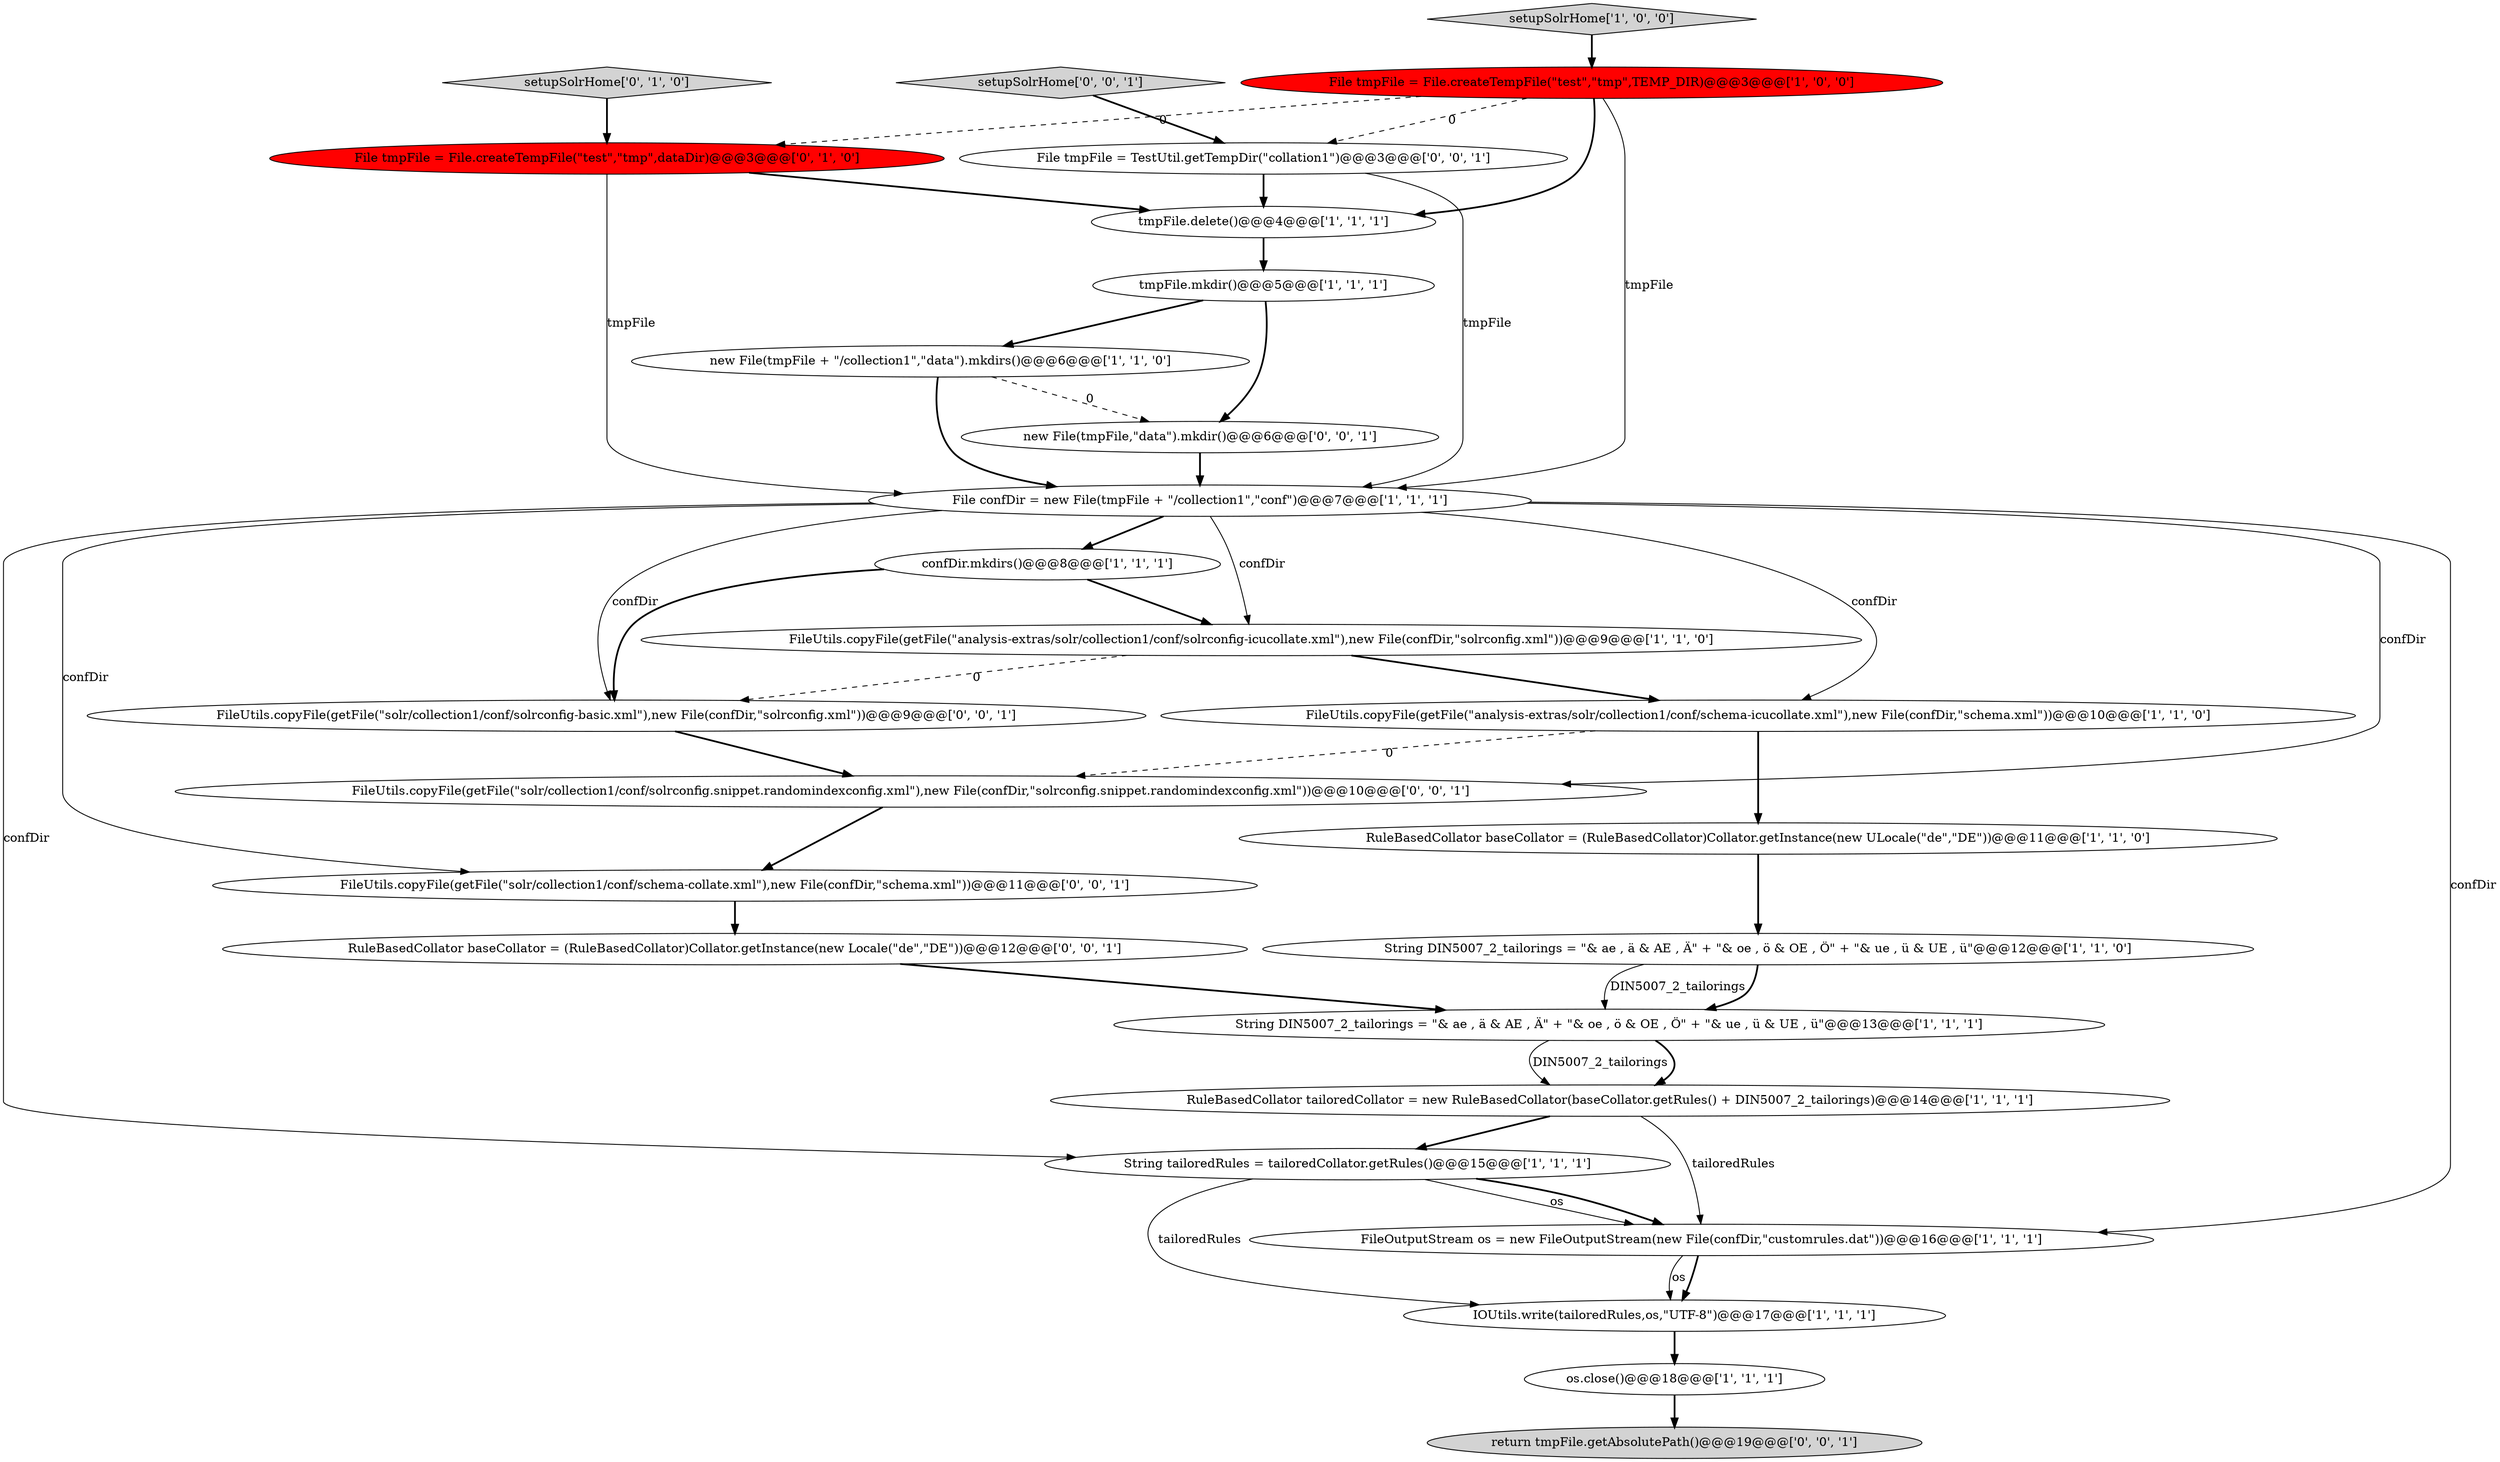 digraph {
23 [style = filled, label = "FileUtils.copyFile(getFile(\"solr/collection1/conf/solrconfig-basic.xml\"),new File(confDir,\"solrconfig.xml\"))@@@9@@@['0', '0', '1']", fillcolor = white, shape = ellipse image = "AAA0AAABBB3BBB"];
22 [style = filled, label = "File tmpFile = TestUtil.getTempDir(\"collation1\")@@@3@@@['0', '0', '1']", fillcolor = white, shape = ellipse image = "AAA0AAABBB3BBB"];
26 [style = filled, label = "new File(tmpFile,\"data\").mkdir()@@@6@@@['0', '0', '1']", fillcolor = white, shape = ellipse image = "AAA0AAABBB3BBB"];
6 [style = filled, label = "FileUtils.copyFile(getFile(\"analysis-extras/solr/collection1/conf/schema-icucollate.xml\"),new File(confDir,\"schema.xml\"))@@@10@@@['1', '1', '0']", fillcolor = white, shape = ellipse image = "AAA0AAABBB1BBB"];
14 [style = filled, label = "RuleBasedCollator baseCollator = (RuleBasedCollator)Collator.getInstance(new ULocale(\"de\",\"DE\"))@@@11@@@['1', '1', '0']", fillcolor = white, shape = ellipse image = "AAA0AAABBB1BBB"];
16 [style = filled, label = "FileUtils.copyFile(getFile(\"analysis-extras/solr/collection1/conf/solrconfig-icucollate.xml\"),new File(confDir,\"solrconfig.xml\"))@@@9@@@['1', '1', '0']", fillcolor = white, shape = ellipse image = "AAA0AAABBB1BBB"];
20 [style = filled, label = "FileUtils.copyFile(getFile(\"solr/collection1/conf/schema-collate.xml\"),new File(confDir,\"schema.xml\"))@@@11@@@['0', '0', '1']", fillcolor = white, shape = ellipse image = "AAA0AAABBB3BBB"];
15 [style = filled, label = "os.close()@@@18@@@['1', '1', '1']", fillcolor = white, shape = ellipse image = "AAA0AAABBB1BBB"];
1 [style = filled, label = "File confDir = new File(tmpFile + \"/collection1\",\"conf\")@@@7@@@['1', '1', '1']", fillcolor = white, shape = ellipse image = "AAA0AAABBB1BBB"];
19 [style = filled, label = "return tmpFile.getAbsolutePath()@@@19@@@['0', '0', '1']", fillcolor = lightgray, shape = ellipse image = "AAA0AAABBB3BBB"];
12 [style = filled, label = "String DIN5007_2_tailorings = \"& ae , ä & AE , Ä\" + \"& oe , ö & OE , Ö\" + \"& ue , ü & UE , ü\"@@@13@@@['1', '1', '1']", fillcolor = white, shape = ellipse image = "AAA0AAABBB1BBB"];
11 [style = filled, label = "confDir.mkdirs()@@@8@@@['1', '1', '1']", fillcolor = white, shape = ellipse image = "AAA0AAABBB1BBB"];
7 [style = filled, label = "FileOutputStream os = new FileOutputStream(new File(confDir,\"customrules.dat\"))@@@16@@@['1', '1', '1']", fillcolor = white, shape = ellipse image = "AAA0AAABBB1BBB"];
2 [style = filled, label = "tmpFile.delete()@@@4@@@['1', '1', '1']", fillcolor = white, shape = ellipse image = "AAA0AAABBB1BBB"];
5 [style = filled, label = "tmpFile.mkdir()@@@5@@@['1', '1', '1']", fillcolor = white, shape = ellipse image = "AAA0AAABBB1BBB"];
9 [style = filled, label = "new File(tmpFile + \"/collection1\",\"data\").mkdirs()@@@6@@@['1', '1', '0']", fillcolor = white, shape = ellipse image = "AAA0AAABBB1BBB"];
21 [style = filled, label = "FileUtils.copyFile(getFile(\"solr/collection1/conf/solrconfig.snippet.randomindexconfig.xml\"),new File(confDir,\"solrconfig.snippet.randomindexconfig.xml\"))@@@10@@@['0', '0', '1']", fillcolor = white, shape = ellipse image = "AAA0AAABBB3BBB"];
25 [style = filled, label = "setupSolrHome['0', '0', '1']", fillcolor = lightgray, shape = diamond image = "AAA0AAABBB3BBB"];
0 [style = filled, label = "setupSolrHome['1', '0', '0']", fillcolor = lightgray, shape = diamond image = "AAA0AAABBB1BBB"];
4 [style = filled, label = "String DIN5007_2_tailorings = \"& ae , ä & AE , Ä\" + \"& oe , ö & OE , Ö\" + \"& ue , ü & UE , ü\"@@@12@@@['1', '1', '0']", fillcolor = white, shape = ellipse image = "AAA0AAABBB1BBB"];
8 [style = filled, label = "IOUtils.write(tailoredRules,os,\"UTF-8\")@@@17@@@['1', '1', '1']", fillcolor = white, shape = ellipse image = "AAA0AAABBB1BBB"];
3 [style = filled, label = "File tmpFile = File.createTempFile(\"test\",\"tmp\",TEMP_DIR)@@@3@@@['1', '0', '0']", fillcolor = red, shape = ellipse image = "AAA1AAABBB1BBB"];
17 [style = filled, label = "setupSolrHome['0', '1', '0']", fillcolor = lightgray, shape = diamond image = "AAA0AAABBB2BBB"];
24 [style = filled, label = "RuleBasedCollator baseCollator = (RuleBasedCollator)Collator.getInstance(new Locale(\"de\",\"DE\"))@@@12@@@['0', '0', '1']", fillcolor = white, shape = ellipse image = "AAA0AAABBB3BBB"];
18 [style = filled, label = "File tmpFile = File.createTempFile(\"test\",\"tmp\",dataDir)@@@3@@@['0', '1', '0']", fillcolor = red, shape = ellipse image = "AAA1AAABBB2BBB"];
13 [style = filled, label = "RuleBasedCollator tailoredCollator = new RuleBasedCollator(baseCollator.getRules() + DIN5007_2_tailorings)@@@14@@@['1', '1', '1']", fillcolor = white, shape = ellipse image = "AAA0AAABBB1BBB"];
10 [style = filled, label = "String tailoredRules = tailoredCollator.getRules()@@@15@@@['1', '1', '1']", fillcolor = white, shape = ellipse image = "AAA0AAABBB1BBB"];
0->3 [style = bold, label=""];
11->16 [style = bold, label=""];
13->10 [style = bold, label=""];
6->21 [style = dashed, label="0"];
24->12 [style = bold, label=""];
10->7 [style = solid, label="os"];
8->15 [style = bold, label=""];
22->2 [style = bold, label=""];
1->6 [style = solid, label="confDir"];
5->9 [style = bold, label=""];
25->22 [style = bold, label=""];
1->10 [style = solid, label="confDir"];
16->6 [style = bold, label=""];
3->18 [style = dashed, label="0"];
26->1 [style = bold, label=""];
1->20 [style = solid, label="confDir"];
18->1 [style = solid, label="tmpFile"];
5->26 [style = bold, label=""];
16->23 [style = dashed, label="0"];
3->22 [style = dashed, label="0"];
1->7 [style = solid, label="confDir"];
18->2 [style = bold, label=""];
15->19 [style = bold, label=""];
7->8 [style = bold, label=""];
10->7 [style = bold, label=""];
1->11 [style = bold, label=""];
1->21 [style = solid, label="confDir"];
6->14 [style = bold, label=""];
12->13 [style = bold, label=""];
21->20 [style = bold, label=""];
3->2 [style = bold, label=""];
23->21 [style = bold, label=""];
12->13 [style = solid, label="DIN5007_2_tailorings"];
22->1 [style = solid, label="tmpFile"];
4->12 [style = solid, label="DIN5007_2_tailorings"];
10->8 [style = solid, label="tailoredRules"];
3->1 [style = solid, label="tmpFile"];
9->26 [style = dashed, label="0"];
4->12 [style = bold, label=""];
9->1 [style = bold, label=""];
20->24 [style = bold, label=""];
1->16 [style = solid, label="confDir"];
11->23 [style = bold, label=""];
7->8 [style = solid, label="os"];
17->18 [style = bold, label=""];
1->23 [style = solid, label="confDir"];
2->5 [style = bold, label=""];
14->4 [style = bold, label=""];
13->7 [style = solid, label="tailoredRules"];
}
